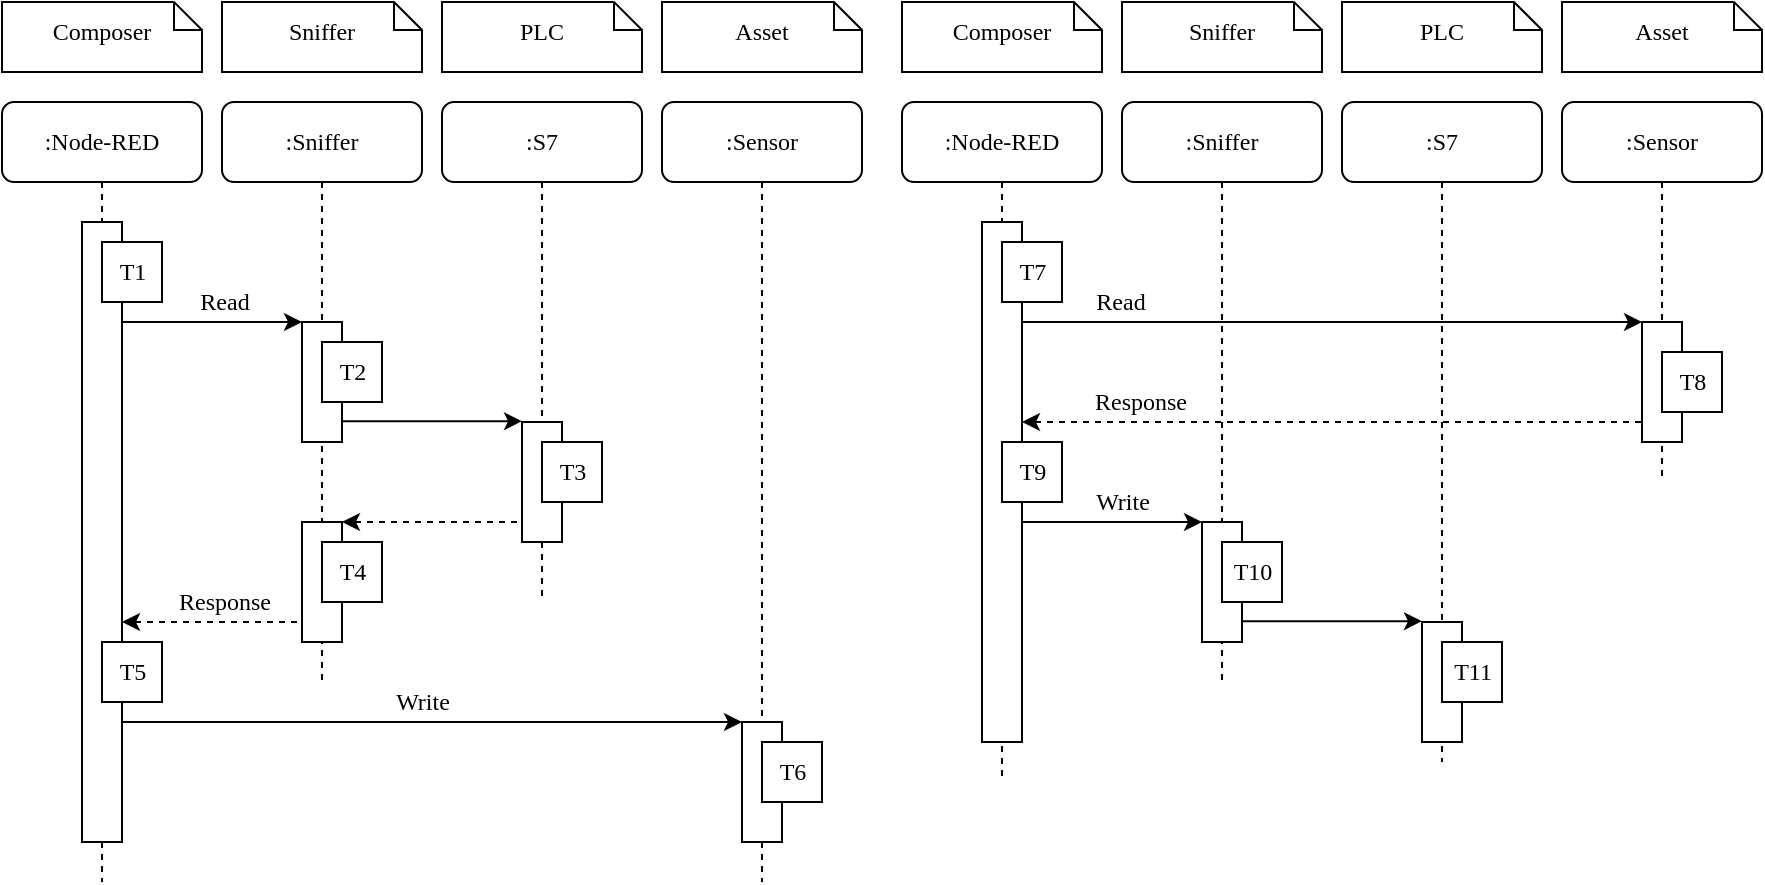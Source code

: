 <mxfile version="24.5.5" type="google">
  <diagram name="Page-1" id="zcXhnzmGqlLOUNkQ2Wlm">
    <mxGraphModel grid="1" page="1" gridSize="10" guides="1" tooltips="1" connect="1" arrows="1" fold="1" pageScale="1" pageWidth="1100" pageHeight="850" math="0" shadow="0">
      <root>
        <mxCell id="0" />
        <mxCell id="1" parent="0" />
        <mxCell id="he31ZCd5w7QOWA7zzLgd-146" value="" style="group" connectable="0" vertex="1" parent="1">
          <mxGeometry x="110" y="205" width="880" height="440" as="geometry" />
        </mxCell>
        <mxCell id="b_ETZcMZM8DXvsEqn4xj-36" value=":Sniffer" style="shape=umlLifeline;perimeter=lifelinePerimeter;whiteSpace=wrap;html=1;container=1;collapsible=0;recursiveResize=0;outlineConnect=0;rounded=1;shadow=0;comic=0;labelBackgroundColor=none;strokeWidth=1;fontFamily=Times New Roman;fontSize=12;align=center;verticalAlign=middle;" vertex="1" parent="he31ZCd5w7QOWA7zzLgd-146">
          <mxGeometry x="110" y="50" width="100" height="290" as="geometry" />
        </mxCell>
        <mxCell id="he31ZCd5w7QOWA7zzLgd-15" value="" style="endArrow=classic;html=1;rounded=0;dashed=1;" edge="1" parent="b_ETZcMZM8DXvsEqn4xj-36">
          <mxGeometry width="50" height="50" relative="1" as="geometry">
            <mxPoint x="159.5" y="210" as="sourcePoint" />
            <mxPoint x="60" y="210" as="targetPoint" />
          </mxGeometry>
        </mxCell>
        <mxCell id="b_ETZcMZM8DXvsEqn4xj-11" value=":Node-RED" style="shape=umlLifeline;perimeter=lifelinePerimeter;whiteSpace=wrap;html=1;container=1;collapsible=0;recursiveResize=0;outlineConnect=0;rounded=1;shadow=0;comic=0;labelBackgroundColor=none;strokeWidth=1;fontFamily=Times New Roman;fontSize=12;align=center;verticalAlign=middle;" vertex="1" parent="he31ZCd5w7QOWA7zzLgd-146">
          <mxGeometry y="50" width="100" height="390" as="geometry" />
        </mxCell>
        <mxCell id="he31ZCd5w7QOWA7zzLgd-13" value="" style="html=1;points=[];perimeter=orthogonalPerimeter;rounded=0;shadow=0;comic=0;labelBackgroundColor=none;strokeWidth=1;fontFamily=Times New Roman;fontSize=12;align=center;verticalAlign=middle;" vertex="1" parent="b_ETZcMZM8DXvsEqn4xj-11">
          <mxGeometry x="40" y="60" width="20" height="310" as="geometry" />
        </mxCell>
        <mxCell id="he31ZCd5w7QOWA7zzLgd-28" value="T1" style="html=1;points=[];perimeter=orthogonalPerimeter;rounded=0;shadow=0;comic=0;labelBackgroundColor=none;strokeWidth=1;fontFamily=Times New Roman;fontSize=12;align=center;verticalAlign=middle;" vertex="1" parent="b_ETZcMZM8DXvsEqn4xj-11">
          <mxGeometry x="50" y="70" width="30" height="30" as="geometry" />
        </mxCell>
        <mxCell id="he31ZCd5w7QOWA7zzLgd-38" value="T5" style="html=1;points=[];perimeter=orthogonalPerimeter;rounded=0;shadow=0;comic=0;labelBackgroundColor=none;strokeWidth=1;fontFamily=Times New Roman;fontSize=12;align=center;verticalAlign=middle;" vertex="1" parent="b_ETZcMZM8DXvsEqn4xj-11">
          <mxGeometry x="50" y="270" width="30" height="30" as="geometry" />
        </mxCell>
        <mxCell id="he31ZCd5w7QOWA7zzLgd-37" value="" style="endArrow=classic;html=1;rounded=0;dashed=1;" edge="1" parent="b_ETZcMZM8DXvsEqn4xj-11">
          <mxGeometry width="50" height="50" relative="1" as="geometry">
            <mxPoint x="159.5" y="260.0" as="sourcePoint" />
            <mxPoint x="60" y="260" as="targetPoint" />
          </mxGeometry>
        </mxCell>
        <mxCell id="he31ZCd5w7QOWA7zzLgd-141" value="&lt;font style=&quot;font-size: 12px;&quot; face=&quot;Times New Roman&quot;&gt;Response&lt;/font&gt;" style="edgeLabel;html=1;align=center;verticalAlign=middle;resizable=0;points=[];" connectable="0" vertex="1" parent="he31ZCd5w7QOWA7zzLgd-37">
          <mxGeometry x="-0.152" y="1" relative="1" as="geometry">
            <mxPoint x="-7" y="-11" as="offset" />
          </mxGeometry>
        </mxCell>
        <mxCell id="b_ETZcMZM8DXvsEqn4xj-1" value=":S7" style="shape=umlLifeline;perimeter=lifelinePerimeter;whiteSpace=wrap;html=1;container=1;collapsible=0;recursiveResize=0;outlineConnect=0;rounded=1;shadow=0;comic=0;labelBackgroundColor=none;strokeWidth=1;fontFamily=Times New Roman;fontSize=12;align=center;verticalAlign=middle;" vertex="1" parent="he31ZCd5w7QOWA7zzLgd-146">
          <mxGeometry x="220" y="50" width="100" height="250" as="geometry" />
        </mxCell>
        <mxCell id="he31ZCd5w7QOWA7zzLgd-16" value="" style="endArrow=classic;html=1;rounded=0;" edge="1" parent="b_ETZcMZM8DXvsEqn4xj-1" source="b_ETZcMZM8DXvsEqn4xj-36">
          <mxGeometry width="50" height="50" relative="1" as="geometry">
            <mxPoint x="-60.214" y="159.61" as="sourcePoint" />
            <mxPoint x="40" y="159.61" as="targetPoint" />
          </mxGeometry>
        </mxCell>
        <mxCell id="b_ETZcMZM8DXvsEqn4xj-16" value="Composer" style="shape=note;whiteSpace=wrap;html=1;size=14;verticalAlign=middle;align=center;spacingTop=-6;rounded=0;shadow=0;comic=0;labelBackgroundColor=none;strokeWidth=1;fontFamily=Times New Roman;fontSize=12" vertex="1" parent="he31ZCd5w7QOWA7zzLgd-146">
          <mxGeometry width="100" height="35" as="geometry" />
        </mxCell>
        <mxCell id="b_ETZcMZM8DXvsEqn4xj-17" value="PLC" style="shape=note;whiteSpace=wrap;html=1;size=14;verticalAlign=middle;align=center;spacingTop=-6;rounded=0;shadow=0;comic=0;labelBackgroundColor=none;strokeWidth=1;fontFamily=Times New Roman;fontSize=12" vertex="1" parent="he31ZCd5w7QOWA7zzLgd-146">
          <mxGeometry x="220" width="100" height="35" as="geometry" />
        </mxCell>
        <mxCell id="b_ETZcMZM8DXvsEqn4xj-23" value=":Sensor" style="shape=umlLifeline;perimeter=lifelinePerimeter;whiteSpace=wrap;html=1;container=1;collapsible=0;recursiveResize=0;outlineConnect=0;rounded=1;shadow=0;comic=0;labelBackgroundColor=none;strokeWidth=1;fontFamily=Times New Roman;fontSize=12;align=center;verticalAlign=middle;" vertex="1" parent="he31ZCd5w7QOWA7zzLgd-146">
          <mxGeometry x="330" y="50" width="100" height="390" as="geometry" />
        </mxCell>
        <mxCell id="b_ETZcMZM8DXvsEqn4xj-31" value="Asset" style="shape=note;whiteSpace=wrap;html=1;size=14;verticalAlign=middle;align=center;spacingTop=-6;rounded=0;shadow=0;comic=0;labelBackgroundColor=none;strokeWidth=1;fontFamily=Times New Roman;fontSize=12" vertex="1" parent="he31ZCd5w7QOWA7zzLgd-146">
          <mxGeometry x="330" width="100" height="35" as="geometry" />
        </mxCell>
        <mxCell id="b_ETZcMZM8DXvsEqn4xj-35" value="Sniffer" style="shape=note;whiteSpace=wrap;html=1;size=14;verticalAlign=middle;align=center;spacingTop=-6;rounded=0;shadow=0;comic=0;labelBackgroundColor=none;strokeWidth=1;fontFamily=Times New Roman;fontSize=12" vertex="1" parent="he31ZCd5w7QOWA7zzLgd-146">
          <mxGeometry x="110" width="100" height="35" as="geometry" />
        </mxCell>
        <mxCell id="he31ZCd5w7QOWA7zzLgd-14" value="" style="endArrow=classic;html=1;rounded=0;" edge="1" parent="he31ZCd5w7QOWA7zzLgd-146">
          <mxGeometry width="50" height="50" relative="1" as="geometry">
            <mxPoint x="60" y="160" as="sourcePoint" />
            <mxPoint x="150" y="160" as="targetPoint" />
          </mxGeometry>
        </mxCell>
        <mxCell id="he31ZCd5w7QOWA7zzLgd-137" value="&lt;font style=&quot;font-size: 12px;&quot; face=&quot;Times New Roman&quot;&gt;Read&lt;/font&gt;" style="edgeLabel;html=1;align=center;verticalAlign=middle;resizable=0;points=[];" connectable="0" vertex="1" parent="he31ZCd5w7QOWA7zzLgd-14">
          <mxGeometry x="0.366" y="2" relative="1" as="geometry">
            <mxPoint x="-11" y="-8" as="offset" />
          </mxGeometry>
        </mxCell>
        <mxCell id="he31ZCd5w7QOWA7zzLgd-18" value="" style="endArrow=classic;html=1;rounded=0;" edge="1" parent="he31ZCd5w7QOWA7zzLgd-146">
          <mxGeometry width="50" height="50" relative="1" as="geometry">
            <mxPoint x="60.09" y="360.0" as="sourcePoint" />
            <mxPoint x="369.997" y="360.0" as="targetPoint" />
          </mxGeometry>
        </mxCell>
        <mxCell id="he31ZCd5w7QOWA7zzLgd-138" value="&lt;font style=&quot;font-size: 12px;&quot; face=&quot;Times New Roman&quot;&gt;Write&lt;/font&gt;" style="edgeLabel;html=1;align=center;verticalAlign=middle;resizable=0;points=[];" connectable="0" vertex="1" parent="he31ZCd5w7QOWA7zzLgd-18">
          <mxGeometry x="-0.005" y="2" relative="1" as="geometry">
            <mxPoint x="-4" y="-8" as="offset" />
          </mxGeometry>
        </mxCell>
        <mxCell id="he31ZCd5w7QOWA7zzLgd-39" value="" style="html=1;points=[];perimeter=orthogonalPerimeter;rounded=0;shadow=0;comic=0;labelBackgroundColor=none;strokeWidth=1;fontFamily=Times New Roman;fontSize=12;align=center;verticalAlign=middle;" vertex="1" parent="he31ZCd5w7QOWA7zzLgd-146">
          <mxGeometry x="370" y="360" width="20" height="60" as="geometry" />
        </mxCell>
        <mxCell id="he31ZCd5w7QOWA7zzLgd-96" value="" style="html=1;points=[];perimeter=orthogonalPerimeter;rounded=0;shadow=0;comic=0;labelBackgroundColor=none;strokeWidth=1;fontFamily=Times New Roman;fontSize=12;align=center;verticalAlign=middle;" vertex="1" parent="he31ZCd5w7QOWA7zzLgd-146">
          <mxGeometry x="150" y="160" width="20" height="60" as="geometry" />
        </mxCell>
        <mxCell id="he31ZCd5w7QOWA7zzLgd-97" value="T2" style="html=1;points=[];perimeter=orthogonalPerimeter;rounded=0;shadow=0;comic=0;labelBackgroundColor=none;strokeWidth=1;fontFamily=Times New Roman;fontSize=12;align=center;verticalAlign=middle;" vertex="1" parent="he31ZCd5w7QOWA7zzLgd-146">
          <mxGeometry x="160" y="170" width="30" height="30" as="geometry" />
        </mxCell>
        <mxCell id="he31ZCd5w7QOWA7zzLgd-98" value="" style="html=1;points=[];perimeter=orthogonalPerimeter;rounded=0;shadow=0;comic=0;labelBackgroundColor=none;strokeWidth=1;fontFamily=Times New Roman;fontSize=12;align=center;verticalAlign=middle;" vertex="1" parent="he31ZCd5w7QOWA7zzLgd-146">
          <mxGeometry x="260" y="210" width="20" height="60" as="geometry" />
        </mxCell>
        <mxCell id="he31ZCd5w7QOWA7zzLgd-99" value="T3" style="html=1;points=[];perimeter=orthogonalPerimeter;rounded=0;shadow=0;comic=0;labelBackgroundColor=none;strokeWidth=1;fontFamily=Times New Roman;fontSize=12;align=center;verticalAlign=middle;" vertex="1" parent="he31ZCd5w7QOWA7zzLgd-146">
          <mxGeometry x="270" y="220" width="30" height="30" as="geometry" />
        </mxCell>
        <mxCell id="he31ZCd5w7QOWA7zzLgd-100" value="" style="html=1;points=[];perimeter=orthogonalPerimeter;rounded=0;shadow=0;comic=0;labelBackgroundColor=none;strokeWidth=1;fontFamily=Times New Roman;fontSize=12;align=center;verticalAlign=middle;" vertex="1" parent="he31ZCd5w7QOWA7zzLgd-146">
          <mxGeometry x="150" y="260" width="20" height="60" as="geometry" />
        </mxCell>
        <mxCell id="he31ZCd5w7QOWA7zzLgd-101" value="T4" style="html=1;points=[];perimeter=orthogonalPerimeter;rounded=0;shadow=0;comic=0;labelBackgroundColor=none;strokeWidth=1;fontFamily=Times New Roman;fontSize=12;align=center;verticalAlign=middle;" vertex="1" parent="he31ZCd5w7QOWA7zzLgd-146">
          <mxGeometry x="160" y="270" width="30" height="30" as="geometry" />
        </mxCell>
        <mxCell id="he31ZCd5w7QOWA7zzLgd-103" value=":Sniffer" style="shape=umlLifeline;perimeter=lifelinePerimeter;whiteSpace=wrap;html=1;container=1;collapsible=0;recursiveResize=0;outlineConnect=0;rounded=1;shadow=0;comic=0;labelBackgroundColor=none;strokeWidth=1;fontFamily=Times New Roman;fontSize=12;align=center;verticalAlign=middle;" vertex="1" parent="he31ZCd5w7QOWA7zzLgd-146">
          <mxGeometry x="560" y="50" width="100" height="290" as="geometry" />
        </mxCell>
        <mxCell id="he31ZCd5w7QOWA7zzLgd-105" value=":Node-RED" style="shape=umlLifeline;perimeter=lifelinePerimeter;whiteSpace=wrap;html=1;container=1;collapsible=0;recursiveResize=0;outlineConnect=0;rounded=1;shadow=0;comic=0;labelBackgroundColor=none;strokeWidth=1;fontFamily=Times New Roman;fontSize=12;align=center;verticalAlign=middle;" vertex="1" parent="he31ZCd5w7QOWA7zzLgd-146">
          <mxGeometry x="450" y="50" width="100" height="340" as="geometry" />
        </mxCell>
        <mxCell id="he31ZCd5w7QOWA7zzLgd-110" value=":S7" style="shape=umlLifeline;perimeter=lifelinePerimeter;whiteSpace=wrap;html=1;container=1;collapsible=0;recursiveResize=0;outlineConnect=0;rounded=1;shadow=0;comic=0;labelBackgroundColor=none;strokeWidth=1;fontFamily=Times New Roman;fontSize=12;align=center;verticalAlign=middle;" vertex="1" parent="he31ZCd5w7QOWA7zzLgd-146">
          <mxGeometry x="670" y="50" width="100" height="330" as="geometry" />
        </mxCell>
        <mxCell id="he31ZCd5w7QOWA7zzLgd-112" value="Composer" style="shape=note;whiteSpace=wrap;html=1;size=14;verticalAlign=middle;align=center;spacingTop=-6;rounded=0;shadow=0;comic=0;labelBackgroundColor=none;strokeWidth=1;fontFamily=Times New Roman;fontSize=12" vertex="1" parent="he31ZCd5w7QOWA7zzLgd-146">
          <mxGeometry x="450" width="100" height="35" as="geometry" />
        </mxCell>
        <mxCell id="he31ZCd5w7QOWA7zzLgd-113" value="PLC" style="shape=note;whiteSpace=wrap;html=1;size=14;verticalAlign=middle;align=center;spacingTop=-6;rounded=0;shadow=0;comic=0;labelBackgroundColor=none;strokeWidth=1;fontFamily=Times New Roman;fontSize=12" vertex="1" parent="he31ZCd5w7QOWA7zzLgd-146">
          <mxGeometry x="670" width="100" height="35" as="geometry" />
        </mxCell>
        <mxCell id="he31ZCd5w7QOWA7zzLgd-114" value=":Sensor" style="shape=umlLifeline;perimeter=lifelinePerimeter;whiteSpace=wrap;html=1;container=1;collapsible=0;recursiveResize=0;outlineConnect=0;rounded=1;shadow=0;comic=0;labelBackgroundColor=none;strokeWidth=1;fontFamily=Times New Roman;fontSize=12;align=center;verticalAlign=middle;" vertex="1" parent="he31ZCd5w7QOWA7zzLgd-146">
          <mxGeometry x="780" y="50" width="100" height="190" as="geometry" />
        </mxCell>
        <mxCell id="he31ZCd5w7QOWA7zzLgd-116" value="Asset" style="shape=note;whiteSpace=wrap;html=1;size=14;verticalAlign=middle;align=center;spacingTop=-6;rounded=0;shadow=0;comic=0;labelBackgroundColor=none;strokeWidth=1;fontFamily=Times New Roman;fontSize=12" vertex="1" parent="he31ZCd5w7QOWA7zzLgd-146">
          <mxGeometry x="780" width="100" height="35" as="geometry" />
        </mxCell>
        <mxCell id="he31ZCd5w7QOWA7zzLgd-117" value="Sniffer" style="shape=note;whiteSpace=wrap;html=1;size=14;verticalAlign=middle;align=center;spacingTop=-6;rounded=0;shadow=0;comic=0;labelBackgroundColor=none;strokeWidth=1;fontFamily=Times New Roman;fontSize=12" vertex="1" parent="he31ZCd5w7QOWA7zzLgd-146">
          <mxGeometry x="560" width="100" height="35" as="geometry" />
        </mxCell>
        <mxCell id="he31ZCd5w7QOWA7zzLgd-106" value="" style="html=1;points=[];perimeter=orthogonalPerimeter;rounded=0;shadow=0;comic=0;labelBackgroundColor=none;strokeWidth=1;fontFamily=Times New Roman;fontSize=12;align=center;verticalAlign=middle;" vertex="1" parent="he31ZCd5w7QOWA7zzLgd-146">
          <mxGeometry x="490" y="110" width="20" height="260" as="geometry" />
        </mxCell>
        <mxCell id="he31ZCd5w7QOWA7zzLgd-107" value="T9" style="html=1;points=[];perimeter=orthogonalPerimeter;rounded=0;shadow=0;comic=0;labelBackgroundColor=none;strokeWidth=1;fontFamily=Times New Roman;fontSize=12;align=center;verticalAlign=middle;" vertex="1" parent="he31ZCd5w7QOWA7zzLgd-146">
          <mxGeometry x="500" y="220" width="30" height="30" as="geometry" />
        </mxCell>
        <mxCell id="he31ZCd5w7QOWA7zzLgd-111" value="" style="endArrow=classic;html=1;rounded=0;" edge="1" parent="he31ZCd5w7QOWA7zzLgd-146">
          <mxGeometry width="50" height="50" relative="1" as="geometry">
            <mxPoint x="609.167" y="309.61" as="sourcePoint" />
            <mxPoint x="710" y="309.61" as="targetPoint" />
          </mxGeometry>
        </mxCell>
        <mxCell id="he31ZCd5w7QOWA7zzLgd-115" value="" style="endArrow=classic;html=1;rounded=0;dashed=1;" edge="1" parent="he31ZCd5w7QOWA7zzLgd-146" target="he31ZCd5w7QOWA7zzLgd-106">
          <mxGeometry width="50" height="50" relative="1" as="geometry">
            <mxPoint x="819.5" y="210" as="sourcePoint" />
            <mxPoint x="720" y="210" as="targetPoint" />
          </mxGeometry>
        </mxCell>
        <mxCell id="he31ZCd5w7QOWA7zzLgd-142" value="&lt;font face=&quot;Times New Roman&quot; style=&quot;font-size: 12px;&quot;&gt;Response&lt;/font&gt;" style="edgeLabel;html=1;align=center;verticalAlign=middle;resizable=0;points=[];" connectable="0" vertex="1" parent="he31ZCd5w7QOWA7zzLgd-115">
          <mxGeometry x="0.559" y="-2" relative="1" as="geometry">
            <mxPoint x="-9" y="-8" as="offset" />
          </mxGeometry>
        </mxCell>
        <mxCell id="he31ZCd5w7QOWA7zzLgd-118" value="" style="endArrow=classic;html=1;rounded=0;" edge="1" parent="he31ZCd5w7QOWA7zzLgd-146">
          <mxGeometry width="50" height="50" relative="1" as="geometry">
            <mxPoint x="510" y="260" as="sourcePoint" />
            <mxPoint x="600" y="260" as="targetPoint" />
          </mxGeometry>
        </mxCell>
        <mxCell id="he31ZCd5w7QOWA7zzLgd-140" value="&lt;font face=&quot;Times New Roman&quot; style=&quot;font-size: 12px;&quot;&gt;Write&lt;/font&gt;" style="edgeLabel;html=1;align=center;verticalAlign=middle;resizable=0;points=[];" connectable="0" vertex="1" parent="he31ZCd5w7QOWA7zzLgd-118">
          <mxGeometry x="0.18" y="1" relative="1" as="geometry">
            <mxPoint x="-3" y="-9" as="offset" />
          </mxGeometry>
        </mxCell>
        <mxCell id="he31ZCd5w7QOWA7zzLgd-120" value="" style="endArrow=classic;html=1;rounded=0;" edge="1" parent="he31ZCd5w7QOWA7zzLgd-146">
          <mxGeometry width="50" height="50" relative="1" as="geometry">
            <mxPoint x="510.09" y="160" as="sourcePoint" />
            <mxPoint x="819.997" y="160" as="targetPoint" />
          </mxGeometry>
        </mxCell>
        <mxCell id="he31ZCd5w7QOWA7zzLgd-139" value="&lt;font face=&quot;Times New Roman&quot; style=&quot;font-size: 12px;&quot;&gt;Read&lt;/font&gt;" style="edgeLabel;html=1;align=center;verticalAlign=middle;resizable=0;points=[];" connectable="0" vertex="1" parent="he31ZCd5w7QOWA7zzLgd-120">
          <mxGeometry x="-0.644" y="4" relative="1" as="geometry">
            <mxPoint x="-6" y="-6" as="offset" />
          </mxGeometry>
        </mxCell>
        <mxCell id="he31ZCd5w7QOWA7zzLgd-122" value="" style="html=1;points=[];perimeter=orthogonalPerimeter;rounded=0;shadow=0;comic=0;labelBackgroundColor=none;strokeWidth=1;fontFamily=Times New Roman;fontSize=12;align=center;verticalAlign=middle;" vertex="1" parent="he31ZCd5w7QOWA7zzLgd-146">
          <mxGeometry x="820" y="160" width="20" height="60" as="geometry" />
        </mxCell>
        <mxCell id="he31ZCd5w7QOWA7zzLgd-123" value="T8" style="html=1;points=[];perimeter=orthogonalPerimeter;rounded=0;shadow=0;comic=0;labelBackgroundColor=none;strokeWidth=1;fontFamily=Times New Roman;fontSize=12;align=center;verticalAlign=middle;" vertex="1" parent="he31ZCd5w7QOWA7zzLgd-146">
          <mxGeometry x="830" y="175" width="30" height="30" as="geometry" />
        </mxCell>
        <mxCell id="he31ZCd5w7QOWA7zzLgd-124" value="" style="html=1;points=[];perimeter=orthogonalPerimeter;rounded=0;shadow=0;comic=0;labelBackgroundColor=none;strokeWidth=1;fontFamily=Times New Roman;fontSize=12;align=center;verticalAlign=middle;" vertex="1" parent="he31ZCd5w7QOWA7zzLgd-146">
          <mxGeometry x="600" y="260" width="20" height="60" as="geometry" />
        </mxCell>
        <mxCell id="he31ZCd5w7QOWA7zzLgd-125" value="T10" style="html=1;points=[];perimeter=orthogonalPerimeter;rounded=0;shadow=0;comic=0;labelBackgroundColor=none;strokeWidth=1;fontFamily=Times New Roman;fontSize=12;align=center;verticalAlign=middle;" vertex="1" parent="he31ZCd5w7QOWA7zzLgd-146">
          <mxGeometry x="610" y="270" width="30" height="30" as="geometry" />
        </mxCell>
        <mxCell id="he31ZCd5w7QOWA7zzLgd-126" value="" style="html=1;points=[];perimeter=orthogonalPerimeter;rounded=0;shadow=0;comic=0;labelBackgroundColor=none;strokeWidth=1;fontFamily=Times New Roman;fontSize=12;align=center;verticalAlign=middle;" vertex="1" parent="he31ZCd5w7QOWA7zzLgd-146">
          <mxGeometry x="710" y="310" width="20" height="60" as="geometry" />
        </mxCell>
        <mxCell id="he31ZCd5w7QOWA7zzLgd-127" value="T11" style="html=1;points=[];perimeter=orthogonalPerimeter;rounded=0;shadow=0;comic=0;labelBackgroundColor=none;strokeWidth=1;fontFamily=Times New Roman;fontSize=12;align=center;verticalAlign=middle;" vertex="1" parent="he31ZCd5w7QOWA7zzLgd-146">
          <mxGeometry x="720" y="320" width="30" height="30" as="geometry" />
        </mxCell>
        <mxCell id="he31ZCd5w7QOWA7zzLgd-130" value="T6" style="html=1;points=[];perimeter=orthogonalPerimeter;rounded=0;shadow=0;comic=0;labelBackgroundColor=none;strokeWidth=1;fontFamily=Times New Roman;fontSize=12;align=center;verticalAlign=middle;" vertex="1" parent="he31ZCd5w7QOWA7zzLgd-146">
          <mxGeometry x="380" y="370" width="30" height="30" as="geometry" />
        </mxCell>
        <mxCell id="he31ZCd5w7QOWA7zzLgd-132" value="T7" style="html=1;points=[];perimeter=orthogonalPerimeter;rounded=0;shadow=0;comic=0;labelBackgroundColor=none;strokeWidth=1;fontFamily=Times New Roman;fontSize=12;align=center;verticalAlign=middle;" vertex="1" parent="he31ZCd5w7QOWA7zzLgd-146">
          <mxGeometry x="500" y="120" width="30" height="30" as="geometry" />
        </mxCell>
      </root>
    </mxGraphModel>
  </diagram>
</mxfile>
